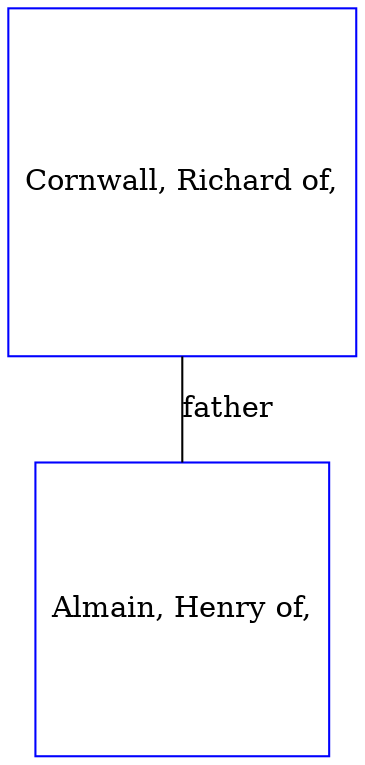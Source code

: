 digraph D {
    edge [dir=none];    node [shape=box];    "013998"   [label="Cornwall, Richard of,", shape=box, regular=1, color="blue"] ;
"013997"   [label="Almain, Henry of,", shape=box, regular=1, color="blue"] ;
013998->013997 [label="father",arrowsize=0.0]; 
}